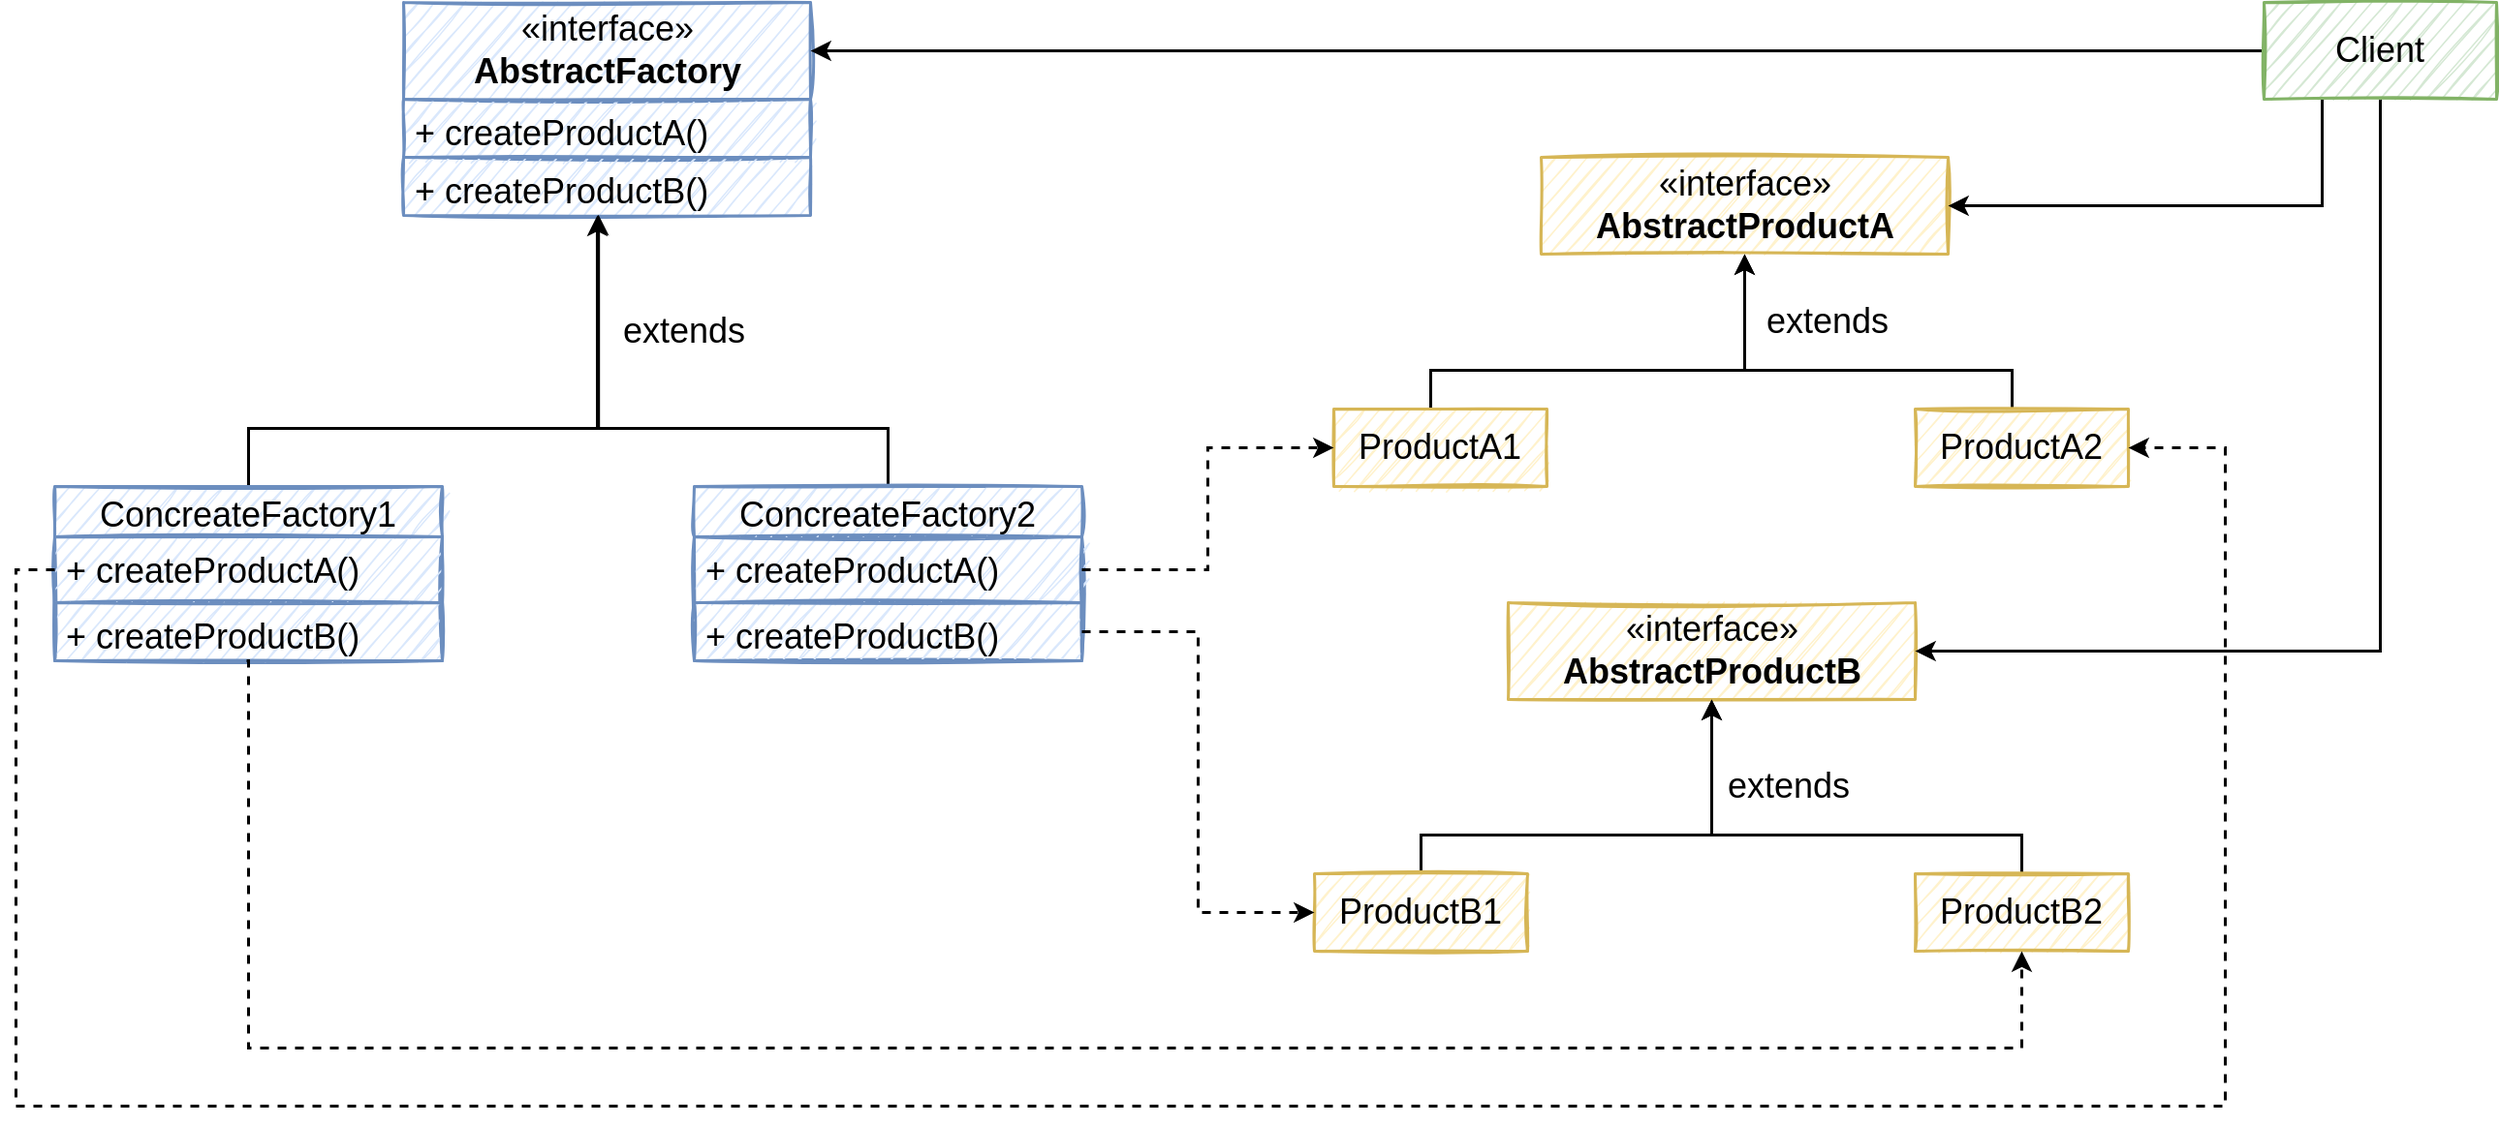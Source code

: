 <mxfile version="20.2.3" type="device"><diagram id="NGm_nT88N8FqhTaewvkt" name="第 1 页"><mxGraphModel dx="2249" dy="878" grid="1" gridSize="10" guides="1" tooltips="1" connect="1" arrows="1" fold="1" page="1" pageScale="1" pageWidth="827" pageHeight="1169" math="0" shadow="0"><root><mxCell id="0"/><mxCell id="1" parent="0"/><mxCell id="T9Uo_uqFpjbS3NCRweNX-1" value="«interface»&lt;br style=&quot;font-size: 18px;&quot;&gt;&lt;b style=&quot;font-size: 18px;&quot;&gt;AbstractFactory&lt;/b&gt;" style="html=1;fontSize=18;fillColor=#dae8fc;strokeColor=#6c8ebf;sketch=1;strokeWidth=1.5;" vertex="1" parent="1"><mxGeometry x="30" y="140" width="210" height="50" as="geometry"/></mxCell><mxCell id="T9Uo_uqFpjbS3NCRweNX-2" value="+ createProductA()" style="text;strokeColor=#6c8ebf;fillColor=#dae8fc;align=left;verticalAlign=top;spacingLeft=4;spacingRight=4;overflow=hidden;rotatable=0;points=[[0,0.5],[1,0.5]];portConstraint=eastwest;fontSize=18;sketch=1;strokeWidth=1.5;" vertex="1" parent="1"><mxGeometry x="30" y="190" width="210" height="30" as="geometry"/></mxCell><mxCell id="T9Uo_uqFpjbS3NCRweNX-3" value="+ createProductB()" style="text;strokeColor=#6c8ebf;fillColor=#dae8fc;align=left;verticalAlign=top;spacingLeft=4;spacingRight=4;overflow=hidden;rotatable=0;points=[[0,0.5],[1,0.5]];portConstraint=eastwest;fontSize=18;sketch=1;strokeWidth=1.5;" vertex="1" parent="1"><mxGeometry x="30" y="220" width="210" height="30" as="geometry"/></mxCell><mxCell id="T9Uo_uqFpjbS3NCRweNX-26" style="edgeStyle=orthogonalEdgeStyle;rounded=0;orthogonalLoop=1;jettySize=auto;html=1;exitX=0.5;exitY=0;exitDx=0;exitDy=0;entryX=0.476;entryY=1;entryDx=0;entryDy=0;entryPerimeter=0;fontSize=18;strokeWidth=1.5;" edge="1" parent="1" source="T9Uo_uqFpjbS3NCRweNX-6" target="T9Uo_uqFpjbS3NCRweNX-3"><mxGeometry relative="1" as="geometry"><Array as="points"><mxPoint x="-50" y="360"/><mxPoint x="130" y="360"/></Array></mxGeometry></mxCell><mxCell id="T9Uo_uqFpjbS3NCRweNX-6" value="ConcreateFactory1" style="swimlane;fontStyle=0;childLayout=stackLayout;horizontal=1;startSize=26;fillColor=#dae8fc;horizontalStack=0;resizeParent=1;resizeParentMax=0;resizeLast=0;collapsible=1;marginBottom=0;strokeColor=#6c8ebf;fontSize=18;glass=0;sketch=1;strokeWidth=1.5;" vertex="1" parent="1"><mxGeometry x="-150" y="390" width="200" height="90" as="geometry"/></mxCell><mxCell id="T9Uo_uqFpjbS3NCRweNX-7" value="+ createProductA()" style="text;strokeColor=#6c8ebf;fillColor=#dae8fc;align=left;verticalAlign=top;spacingLeft=4;spacingRight=4;overflow=hidden;rotatable=0;points=[[0,0.5],[1,0.5]];portConstraint=eastwest;fontSize=18;glass=0;sketch=1;strokeWidth=1.5;" vertex="1" parent="T9Uo_uqFpjbS3NCRweNX-6"><mxGeometry y="26" width="200" height="34" as="geometry"/></mxCell><mxCell id="T9Uo_uqFpjbS3NCRweNX-8" value="+ createProductB()" style="text;strokeColor=#6c8ebf;fillColor=#dae8fc;align=left;verticalAlign=top;spacingLeft=4;spacingRight=4;overflow=hidden;rotatable=0;points=[[0,0.5],[1,0.5]];portConstraint=eastwest;fontSize=18;glass=0;sketch=1;strokeWidth=1.5;" vertex="1" parent="T9Uo_uqFpjbS3NCRweNX-6"><mxGeometry y="60" width="200" height="30" as="geometry"/></mxCell><mxCell id="T9Uo_uqFpjbS3NCRweNX-27" style="edgeStyle=orthogonalEdgeStyle;rounded=0;orthogonalLoop=1;jettySize=auto;html=1;exitX=0.5;exitY=0;exitDx=0;exitDy=0;entryX=0.479;entryY=0.989;entryDx=0;entryDy=0;entryPerimeter=0;fontSize=18;strokeWidth=1.5;" edge="1" parent="1" source="T9Uo_uqFpjbS3NCRweNX-10" target="T9Uo_uqFpjbS3NCRweNX-3"><mxGeometry relative="1" as="geometry"><Array as="points"><mxPoint x="280" y="360"/><mxPoint x="131" y="360"/></Array></mxGeometry></mxCell><mxCell id="T9Uo_uqFpjbS3NCRweNX-10" value="ConcreateFactory2" style="swimlane;fontStyle=0;childLayout=stackLayout;horizontal=1;startSize=26;fillColor=#dae8fc;horizontalStack=0;resizeParent=1;resizeParentMax=0;resizeLast=0;collapsible=1;marginBottom=0;strokeColor=#6c8ebf;fontSize=18;glass=0;sketch=1;strokeWidth=1.5;" vertex="1" parent="1"><mxGeometry x="180" y="390" width="200" height="90" as="geometry"/></mxCell><mxCell id="T9Uo_uqFpjbS3NCRweNX-11" value="+ createProductA()" style="text;strokeColor=#6c8ebf;fillColor=#dae8fc;align=left;verticalAlign=top;spacingLeft=4;spacingRight=4;overflow=hidden;rotatable=0;points=[[0,0.5],[1,0.5]];portConstraint=eastwest;fontSize=18;glass=0;sketch=1;strokeWidth=1.5;" vertex="1" parent="T9Uo_uqFpjbS3NCRweNX-10"><mxGeometry y="26" width="200" height="34" as="geometry"/></mxCell><mxCell id="T9Uo_uqFpjbS3NCRweNX-12" value="+ createProductB()" style="text;strokeColor=#6c8ebf;fillColor=#dae8fc;align=left;verticalAlign=top;spacingLeft=4;spacingRight=4;overflow=hidden;rotatable=0;points=[[0,0.5],[1,0.5]];portConstraint=eastwest;fontSize=18;glass=0;sketch=1;strokeWidth=1.5;" vertex="1" parent="T9Uo_uqFpjbS3NCRweNX-10"><mxGeometry y="60" width="200" height="30" as="geometry"/></mxCell><mxCell id="T9Uo_uqFpjbS3NCRweNX-17" value="«interface»&lt;br style=&quot;font-size: 18px;&quot;&gt;&lt;b style=&quot;font-size: 18px;&quot;&gt;AbstractProductA&lt;/b&gt;" style="html=1;fontSize=18;sketch=1;fillColor=#fff2cc;strokeColor=#d6b656;strokeWidth=1.5;" vertex="1" parent="1"><mxGeometry x="617" y="220" width="210" height="50" as="geometry"/></mxCell><mxCell id="T9Uo_uqFpjbS3NCRweNX-20" value="«interface»&lt;br style=&quot;font-size: 18px;&quot;&gt;&lt;b style=&quot;font-size: 18px;&quot;&gt;AbstractProductB&lt;/b&gt;" style="html=1;fontSize=18;fillColor=#fff2cc;strokeColor=#d6b656;rounded=0;sketch=1;strokeWidth=1.5;" vertex="1" parent="1"><mxGeometry x="600" y="450" width="210" height="50" as="geometry"/></mxCell><mxCell id="T9Uo_uqFpjbS3NCRweNX-29" style="edgeStyle=orthogonalEdgeStyle;rounded=0;orthogonalLoop=1;jettySize=auto;html=1;exitX=0.5;exitY=0;exitDx=0;exitDy=0;entryX=0.5;entryY=1;entryDx=0;entryDy=0;fontSize=18;strokeWidth=1.5;" edge="1" parent="1" target="T9Uo_uqFpjbS3NCRweNX-17"><mxGeometry relative="1" as="geometry"><mxPoint x="560" y="350" as="sourcePoint"/><Array as="points"><mxPoint x="560" y="330"/><mxPoint x="722" y="330"/></Array></mxGeometry></mxCell><mxCell id="T9Uo_uqFpjbS3NCRweNX-30" style="edgeStyle=orthogonalEdgeStyle;rounded=0;orthogonalLoop=1;jettySize=auto;html=1;exitX=0.5;exitY=0;exitDx=0;exitDy=0;entryX=0.5;entryY=1;entryDx=0;entryDy=0;fontSize=18;strokeWidth=1.5;" edge="1" parent="1" target="T9Uo_uqFpjbS3NCRweNX-17"><mxGeometry relative="1" as="geometry"><mxPoint x="860" y="350" as="sourcePoint"/><Array as="points"><mxPoint x="860" y="330"/><mxPoint x="722" y="330"/></Array></mxGeometry></mxCell><mxCell id="T9Uo_uqFpjbS3NCRweNX-28" value="extends" style="text;html=1;strokeColor=none;fillColor=none;align=center;verticalAlign=middle;whiteSpace=wrap;rounded=0;fontSize=18;strokeWidth=1.5;" vertex="1" parent="1"><mxGeometry x="140" y="290" width="70" height="40" as="geometry"/></mxCell><mxCell id="T9Uo_uqFpjbS3NCRweNX-31" value="extends" style="text;html=1;strokeColor=none;fillColor=none;align=center;verticalAlign=middle;whiteSpace=wrap;rounded=0;fontSize=18;strokeWidth=1.5;" vertex="1" parent="1"><mxGeometry x="730" y="290" width="70" height="30" as="geometry"/></mxCell><mxCell id="T9Uo_uqFpjbS3NCRweNX-32" value="ProductA1" style="rounded=0;whiteSpace=wrap;html=1;fontSize=18;strokeColor=#d6b656;fillColor=#fff2cc;sketch=1;strokeWidth=1.5;" vertex="1" parent="1"><mxGeometry x="510" y="350" width="110" height="40" as="geometry"/></mxCell><mxCell id="T9Uo_uqFpjbS3NCRweNX-34" value="ProductA2" style="rounded=0;whiteSpace=wrap;html=1;fontSize=18;strokeColor=#d6b656;fillColor=#fff2cc;sketch=1;strokeWidth=1.5;" vertex="1" parent="1"><mxGeometry x="810" y="350" width="110" height="40" as="geometry"/></mxCell><mxCell id="T9Uo_uqFpjbS3NCRweNX-37" style="edgeStyle=orthogonalEdgeStyle;rounded=0;orthogonalLoop=1;jettySize=auto;html=1;entryX=0.5;entryY=1;entryDx=0;entryDy=0;fontSize=18;strokeWidth=1.5;" edge="1" parent="1" source="T9Uo_uqFpjbS3NCRweNX-35" target="T9Uo_uqFpjbS3NCRweNX-20"><mxGeometry relative="1" as="geometry"><Array as="points"><mxPoint x="555" y="570"/><mxPoint x="705" y="570"/></Array></mxGeometry></mxCell><mxCell id="T9Uo_uqFpjbS3NCRweNX-35" value="ProductB1" style="rounded=0;whiteSpace=wrap;html=1;fontSize=18;strokeColor=#d6b656;fillColor=#fff2cc;sketch=1;strokeWidth=1.5;" vertex="1" parent="1"><mxGeometry x="500" y="590" width="110" height="40" as="geometry"/></mxCell><mxCell id="T9Uo_uqFpjbS3NCRweNX-40" style="edgeStyle=orthogonalEdgeStyle;rounded=0;orthogonalLoop=1;jettySize=auto;html=1;exitX=0.5;exitY=0;exitDx=0;exitDy=0;entryX=0.5;entryY=1;entryDx=0;entryDy=0;fontSize=18;strokeWidth=1.5;" edge="1" parent="1" source="T9Uo_uqFpjbS3NCRweNX-36" target="T9Uo_uqFpjbS3NCRweNX-20"><mxGeometry relative="1" as="geometry"><Array as="points"><mxPoint x="865" y="570"/><mxPoint x="705" y="570"/></Array></mxGeometry></mxCell><mxCell id="T9Uo_uqFpjbS3NCRweNX-36" value="ProductB2" style="rounded=0;whiteSpace=wrap;html=1;fontSize=18;strokeColor=#d6b656;fillColor=#fff2cc;sketch=1;strokeWidth=1.5;" vertex="1" parent="1"><mxGeometry x="810" y="590" width="110" height="40" as="geometry"/></mxCell><mxCell id="T9Uo_uqFpjbS3NCRweNX-43" value="extends" style="text;html=1;strokeColor=none;fillColor=none;align=center;verticalAlign=middle;whiteSpace=wrap;rounded=0;fontSize=18;strokeWidth=1.5;" vertex="1" parent="1"><mxGeometry x="710" y="530" width="70" height="30" as="geometry"/></mxCell><mxCell id="T9Uo_uqFpjbS3NCRweNX-52" style="edgeStyle=orthogonalEdgeStyle;rounded=0;orthogonalLoop=1;jettySize=auto;html=1;exitX=0;exitY=0.5;exitDx=0;exitDy=0;entryX=1;entryY=0.5;entryDx=0;entryDy=0;fontSize=18;strokeWidth=1.5;" edge="1" parent="1" source="T9Uo_uqFpjbS3NCRweNX-44" target="T9Uo_uqFpjbS3NCRweNX-1"><mxGeometry relative="1" as="geometry"/></mxCell><mxCell id="T9Uo_uqFpjbS3NCRweNX-53" style="edgeStyle=orthogonalEdgeStyle;rounded=0;orthogonalLoop=1;jettySize=auto;html=1;exitX=0.25;exitY=1;exitDx=0;exitDy=0;entryX=1;entryY=0.5;entryDx=0;entryDy=0;fontSize=18;strokeWidth=1.5;" edge="1" parent="1" source="T9Uo_uqFpjbS3NCRweNX-44" target="T9Uo_uqFpjbS3NCRweNX-17"><mxGeometry relative="1" as="geometry"/></mxCell><mxCell id="T9Uo_uqFpjbS3NCRweNX-54" style="edgeStyle=orthogonalEdgeStyle;rounded=0;orthogonalLoop=1;jettySize=auto;html=1;exitX=0.5;exitY=1;exitDx=0;exitDy=0;entryX=1;entryY=0.5;entryDx=0;entryDy=0;fontSize=18;strokeWidth=1.5;" edge="1" parent="1" source="T9Uo_uqFpjbS3NCRweNX-44" target="T9Uo_uqFpjbS3NCRweNX-20"><mxGeometry relative="1" as="geometry"/></mxCell><mxCell id="T9Uo_uqFpjbS3NCRweNX-44" value="Client" style="rounded=0;whiteSpace=wrap;html=1;fontSize=18;strokeColor=#82b366;fillColor=#d5e8d4;sketch=1;strokeWidth=1.5;" vertex="1" parent="1"><mxGeometry x="990" y="140" width="120" height="50" as="geometry"/></mxCell><mxCell id="T9Uo_uqFpjbS3NCRweNX-45" style="edgeStyle=orthogonalEdgeStyle;rounded=0;orthogonalLoop=1;jettySize=auto;html=1;exitX=1;exitY=0.5;exitDx=0;exitDy=0;entryX=0;entryY=0.5;entryDx=0;entryDy=0;fontSize=18;dashed=1;strokeWidth=1.5;" edge="1" parent="1" source="T9Uo_uqFpjbS3NCRweNX-11" target="T9Uo_uqFpjbS3NCRweNX-32"><mxGeometry relative="1" as="geometry"/></mxCell><mxCell id="T9Uo_uqFpjbS3NCRweNX-46" style="edgeStyle=orthogonalEdgeStyle;rounded=0;orthogonalLoop=1;jettySize=auto;html=1;exitX=1;exitY=0.5;exitDx=0;exitDy=0;entryX=0;entryY=0.5;entryDx=0;entryDy=0;dashed=1;fontSize=18;strokeWidth=1.5;" edge="1" parent="1" source="T9Uo_uqFpjbS3NCRweNX-12" target="T9Uo_uqFpjbS3NCRweNX-35"><mxGeometry relative="1" as="geometry"/></mxCell><mxCell id="T9Uo_uqFpjbS3NCRweNX-47" style="edgeStyle=orthogonalEdgeStyle;rounded=0;orthogonalLoop=1;jettySize=auto;html=1;exitX=0;exitY=0.5;exitDx=0;exitDy=0;entryX=1;entryY=0.5;entryDx=0;entryDy=0;dashed=1;fontSize=18;strokeWidth=1.5;" edge="1" parent="1" source="T9Uo_uqFpjbS3NCRweNX-7" target="T9Uo_uqFpjbS3NCRweNX-34"><mxGeometry relative="1" as="geometry"><Array as="points"><mxPoint x="-170" y="433"/><mxPoint x="-170" y="710"/><mxPoint x="970" y="710"/><mxPoint x="970" y="370"/></Array></mxGeometry></mxCell><mxCell id="T9Uo_uqFpjbS3NCRweNX-48" style="edgeStyle=orthogonalEdgeStyle;rounded=0;orthogonalLoop=1;jettySize=auto;html=1;exitX=0.495;exitY=1;exitDx=0;exitDy=0;entryX=0.5;entryY=1;entryDx=0;entryDy=0;dashed=1;fontSize=18;strokeWidth=1.5;exitPerimeter=0;" edge="1" parent="1" source="T9Uo_uqFpjbS3NCRweNX-8" target="T9Uo_uqFpjbS3NCRweNX-36"><mxGeometry relative="1" as="geometry"><Array as="points"><mxPoint x="-50" y="480"/><mxPoint x="-50" y="680"/><mxPoint x="865" y="680"/></Array></mxGeometry></mxCell></root></mxGraphModel></diagram></mxfile>